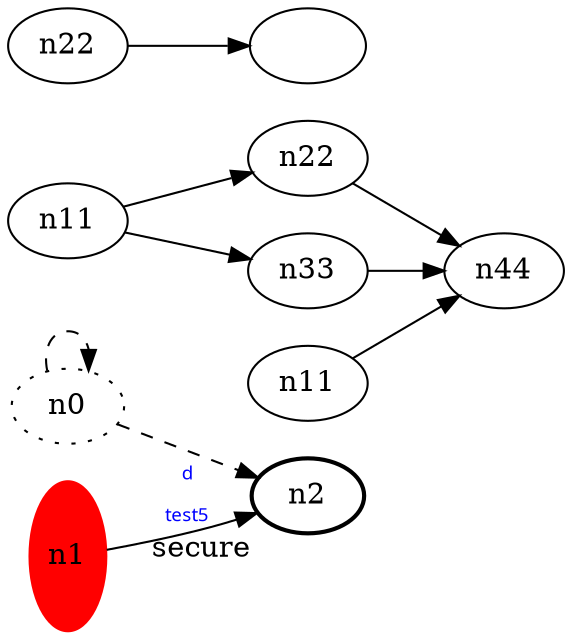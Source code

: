 digraph test5 {
	rankdir=LR;
	fontcolor=blue; /* c0; c1; c0 -- c1 */
	n0 [style=dotted, fillcolor="#123456"]; // c2; c3; c2 -- c3
	n1 [height=1, width=170141183460469231731687303715884105730, color=red, style=filled];
	n2 [style=bold, xlabel="secure"];
	n0 -> n0 -> n2[style=dashed];
	n1 -> n2 [fontname="comic sans", label="d\n\l\G", fontcolor=blue, fontsize=9];
	n11 -> n22;
	n11 -> n33;
	󠁚n11 -> n44;
	󠁿n22 ->󠀼 n33;
	n22 -> n44;
	n33 -> n44;
}

